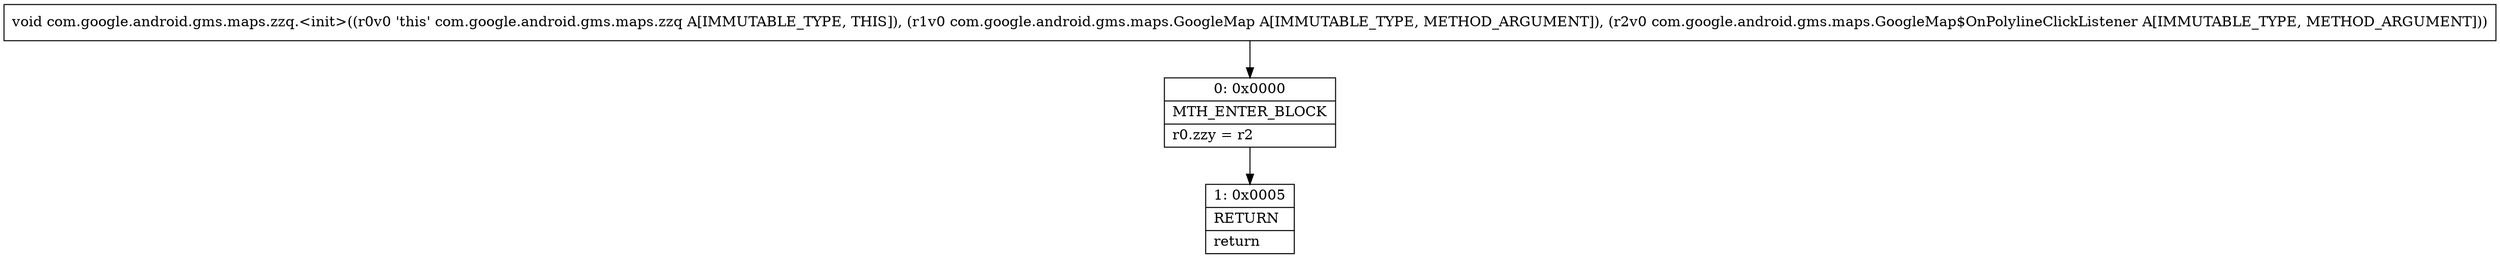 digraph "CFG forcom.google.android.gms.maps.zzq.\<init\>(Lcom\/google\/android\/gms\/maps\/GoogleMap;Lcom\/google\/android\/gms\/maps\/GoogleMap$OnPolylineClickListener;)V" {
Node_0 [shape=record,label="{0\:\ 0x0000|MTH_ENTER_BLOCK\l|r0.zzy = r2\l}"];
Node_1 [shape=record,label="{1\:\ 0x0005|RETURN\l|return\l}"];
MethodNode[shape=record,label="{void com.google.android.gms.maps.zzq.\<init\>((r0v0 'this' com.google.android.gms.maps.zzq A[IMMUTABLE_TYPE, THIS]), (r1v0 com.google.android.gms.maps.GoogleMap A[IMMUTABLE_TYPE, METHOD_ARGUMENT]), (r2v0 com.google.android.gms.maps.GoogleMap$OnPolylineClickListener A[IMMUTABLE_TYPE, METHOD_ARGUMENT])) }"];
MethodNode -> Node_0;
Node_0 -> Node_1;
}

